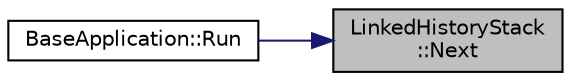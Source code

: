 digraph "LinkedHistoryStack::Next"
{
 // LATEX_PDF_SIZE
  edge [fontname="Helvetica",fontsize="10",labelfontname="Helvetica",labelfontsize="10"];
  node [fontname="Helvetica",fontsize="10",shape=record];
  rankdir="RL";
  Node24 [label="LinkedHistoryStack\l::Next",height=0.2,width=0.4,color="black", fillcolor="grey75", style="filled", fontcolor="black",tooltip="Move cur pointer one node to top opposite direction(tail)"];
  Node24 -> Node25 [dir="back",color="midnightblue",fontsize="10",style="solid",fontname="Helvetica"];
  Node25 [label="BaseApplication::Run",height=0.2,width=0.4,color="black", fillcolor="white", style="filled",URL="$class_base_application.html#a8f2ce8add401a3b537f041df9f7ef978",tooltip="Program driver."];
}
